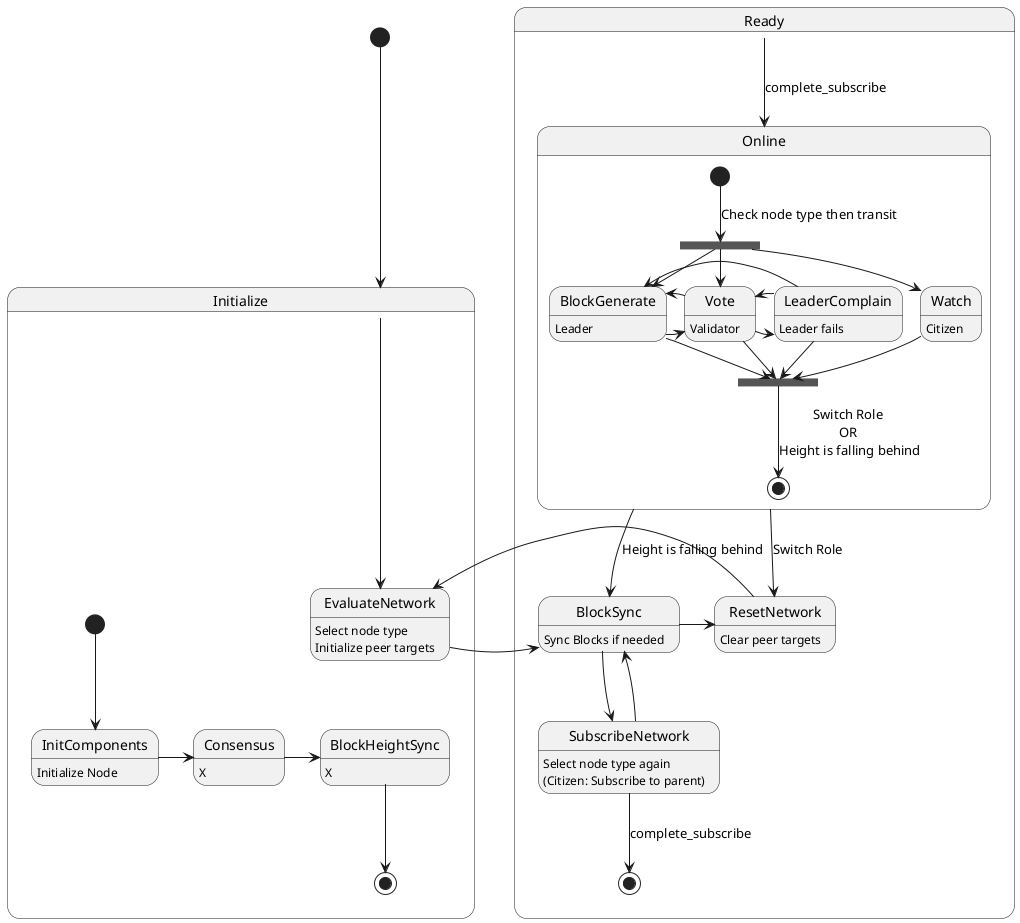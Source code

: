 @startuml State Machine in Siever
hide empty description

[*] --> Initialize
state Initialize {
    state InitComponents: Initialize Node
    state Consensus: X
    state BlockHeightSync: X

    [*] --> InitComponents
    InitComponents -> Consensus
    Consensus -> BlockHeightSync
    BlockHeightSync --> [*]
    Initialize --> EvaluateNetwork
}


state Ready {
    state ResetNetwork: Clear peer targets
    state EvaluateNetwork {
        EvaluateNetwork: Select node type
        EvaluateNetwork: Initialize peer targets
    }
    state BlockSync: Sync Blocks if needed
    state SubscribeNetwork {
        SubscribeNetwork: Select node type again
        SubscribeNetwork: (Citizen: Subscribe to parent)
    }

    EvaluateNetwork --> BlockSync
    ResetNetwork -> EvaluateNetwork
    BlockSync --> SubscribeNetwork
    SubscribeNetwork -> BlockSync
    BlockSync -> ResetNetwork

    SubscribeNetwork --> [*]: complete_subscribe
    Ready --> Online: complete_subscribe
}

state Online {
    state fork_state <<fork>>
    state join_state <<join>>
    state Watch: Citizen
    state Vote: Validator
    state BlockGenerate: Leader
    state LeaderComplain: Leader fails

    [*] --> fork_state: Check node type then transit
    fork_state --> Watch
    fork_state --> Vote
    fork_state --> BlockGenerate

    BlockGenerate -> Vote
    Vote -> BlockGenerate
    Vote -> LeaderComplain
    LeaderComplain -> Vote
    LeaderComplain -> BlockGenerate

    Watch --> join_state
    Vote --> join_state
    BlockGenerate --> join_state
    LeaderComplain --> join_state
    join_state --> [*]: Switch Role \nOR \nHeight is falling behind

    Online --> ResetNetwork: Switch Role
    Online --> BlockSync: Height is falling behind
}
@enduml
